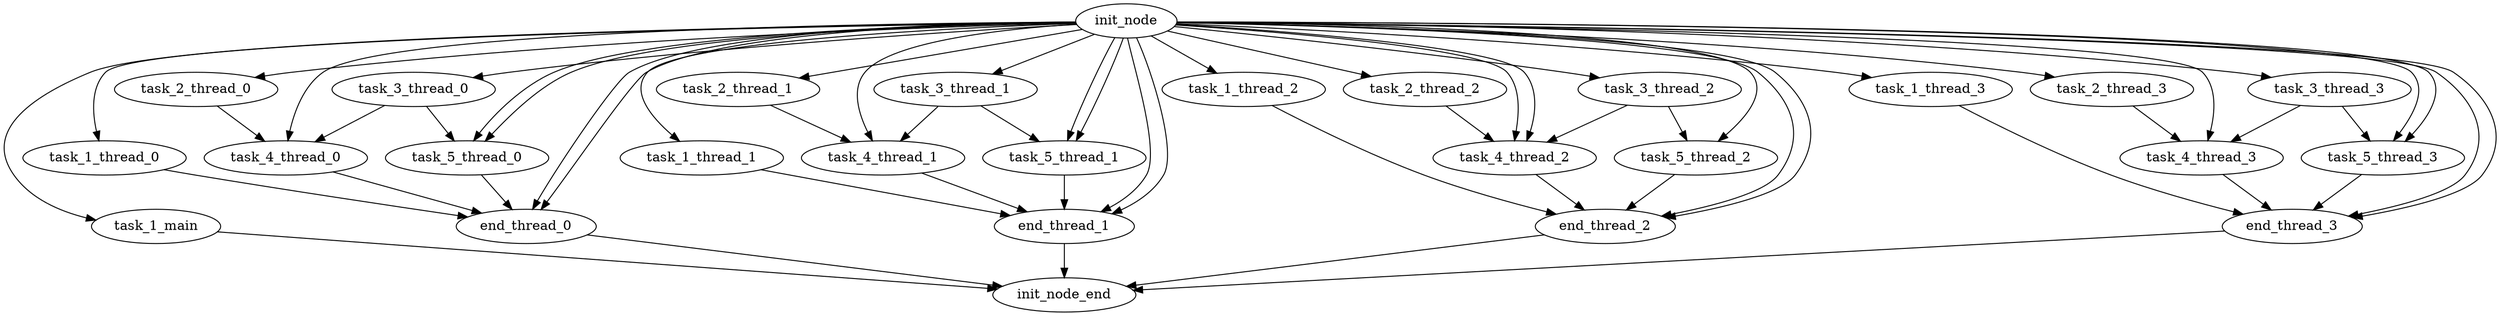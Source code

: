 digraph G {
init_node [size="1.0"];
task_1_main [size="2.129140e+01"];
task_1_thread_0 [size="2.129140e+01"];
task_2_thread_0 [size="1.540917e+01"];
task_3_thread_0 [size="7.874991e+00"];
task_4_thread_0 [size="5.117865e+01"];
task_5_thread_0 [size="2.390834e+01"];
end_thread_0 [size="1.000000e+00"];
task_1_thread_0 -> end_thread_0 [size="1.000000e-12"];
task_2_thread_0 -> task_4_thread_0 [size="3.326612e+01"];
task_3_thread_0 -> task_4_thread_0 [size="3.326612e+01"];
task_3_thread_0 -> task_5_thread_0 [size="3.108085e+01"];
task_4_thread_0 -> end_thread_0 [size="1.000000e-12"];
task_5_thread_0 -> end_thread_0 [size="1.000000e-12"];
task_1_thread_1 [size="2.129140e+01"];
task_2_thread_1 [size="1.540917e+01"];
task_3_thread_1 [size="7.874991e+00"];
task_4_thread_1 [size="5.117865e+01"];
task_5_thread_1 [size="2.390834e+01"];
end_thread_1 [size="1.000000e+00"];
task_1_thread_1 -> end_thread_1 [size="1.000000e-12"];
task_2_thread_1 -> task_4_thread_1 [size="3.326612e+01"];
task_3_thread_1 -> task_4_thread_1 [size="3.326612e+01"];
task_3_thread_1 -> task_5_thread_1 [size="3.108085e+01"];
task_4_thread_1 -> end_thread_1 [size="1.000000e-12"];
task_5_thread_1 -> end_thread_1 [size="1.000000e-12"];
task_1_thread_2 [size="2.129140e+01"];
task_2_thread_2 [size="1.540917e+01"];
task_3_thread_2 [size="7.874991e+00"];
task_4_thread_2 [size="5.117865e+01"];
task_5_thread_2 [size="2.390834e+01"];
end_thread_2 [size="1.000000e+00"];
task_1_thread_2 -> end_thread_2 [size="1.000000e-12"];
task_2_thread_2 -> task_4_thread_2 [size="3.326612e+01"];
task_3_thread_2 -> task_4_thread_2 [size="3.326612e+01"];
task_3_thread_2 -> task_5_thread_2 [size="3.108085e+01"];
task_4_thread_2 -> end_thread_2 [size="1.000000e-12"];
task_5_thread_2 -> end_thread_2 [size="1.000000e-12"];
task_1_thread_3 [size="2.129140e+01"];
task_2_thread_3 [size="1.540917e+01"];
task_3_thread_3 [size="7.874991e+00"];
task_4_thread_3 [size="5.117865e+01"];
task_5_thread_3 [size="2.390834e+01"];
end_thread_3 [size="1.000000e+00"];
task_1_thread_3 -> end_thread_3 [size="1.000000e-12"];
task_2_thread_3 -> task_4_thread_3 [size="3.326612e+01"];
task_3_thread_3 -> task_4_thread_3 [size="3.326612e+01"];
task_3_thread_3 -> task_5_thread_3 [size="3.108085e+01"];
task_4_thread_3 -> end_thread_3 [size="1.000000e-12"];
task_5_thread_3 -> end_thread_3 [size="1.000000e-12"];
init_node_end [size="1.0"];
init_node -> task_1_main [size="26.907155281791646"];
init_node -> task_1_thread_0 [size="12.866561485514314"];
init_node -> task_2_thread_0 [size="2.227523125892711"];
init_node -> task_3_thread_0 [size="1.6179389193012435"];
init_node -> task_4_thread_0 [size="7.857712410699241"];
init_node -> end_thread_0 [size="1.7807079806594477"];
init_node -> end_thread_0 [size="5.5843281827659"];
init_node -> task_5_thread_0 [size="5.431374284502918"];
init_node -> task_5_thread_0 [size="10.765826425373128"];
init_node -> task_1_thread_1 [size="12.866561485514314"];
init_node -> task_2_thread_1 [size="2.227523125892711"];
init_node -> task_3_thread_1 [size="1.6179389193012435"];
init_node -> task_4_thread_1 [size="7.857712410699241"];
init_node -> end_thread_1 [size="1.7807079806594477"];
init_node -> end_thread_1 [size="5.5843281827659"];
init_node -> task_5_thread_1 [size="5.431374284502918"];
init_node -> task_5_thread_1 [size="10.765826425373128"];
init_node -> task_1_thread_2 [size="12.866561485514314"];
init_node -> task_2_thread_2 [size="2.227523125892711"];
init_node -> task_3_thread_2 [size="1.6179389193012435"];
init_node -> task_5_thread_2 [size="7.857712410699241"];
init_node -> task_4_thread_2 [size="1.7807079806594477"];
init_node -> task_4_thread_2 [size="5.5843281827659"];
init_node -> end_thread_2 [size="5.431374284502918"];
init_node -> end_thread_2 [size="10.765826425373128"];
init_node -> task_1_thread_3 [size="12.866561485514314"];
init_node -> task_2_thread_3 [size="2.227523125892711"];
init_node -> task_3_thread_3 [size="1.6179389193012435"];
init_node -> task_4_thread_3 [size="7.857712410699241"];
init_node -> task_5_thread_3 [size="1.7807079806594477"];
init_node -> task_5_thread_3 [size="5.5843281827659"];
init_node -> end_thread_3 [size="5.431374284502918"];
init_node -> end_thread_3 [size="10.765826425373128"];
task_1_main -> init_node_end [size="65.29633879891779"];
end_thread_0 -> init_node_end [size="2.182483890580192e-12"];
end_thread_1 -> init_node_end [size="2.5102168961727844e-12"];
end_thread_2 -> init_node_end [size="2.620898334483793e-12"];
end_thread_3 -> init_node_end [size="2.2436255584625295e-12"];
}
